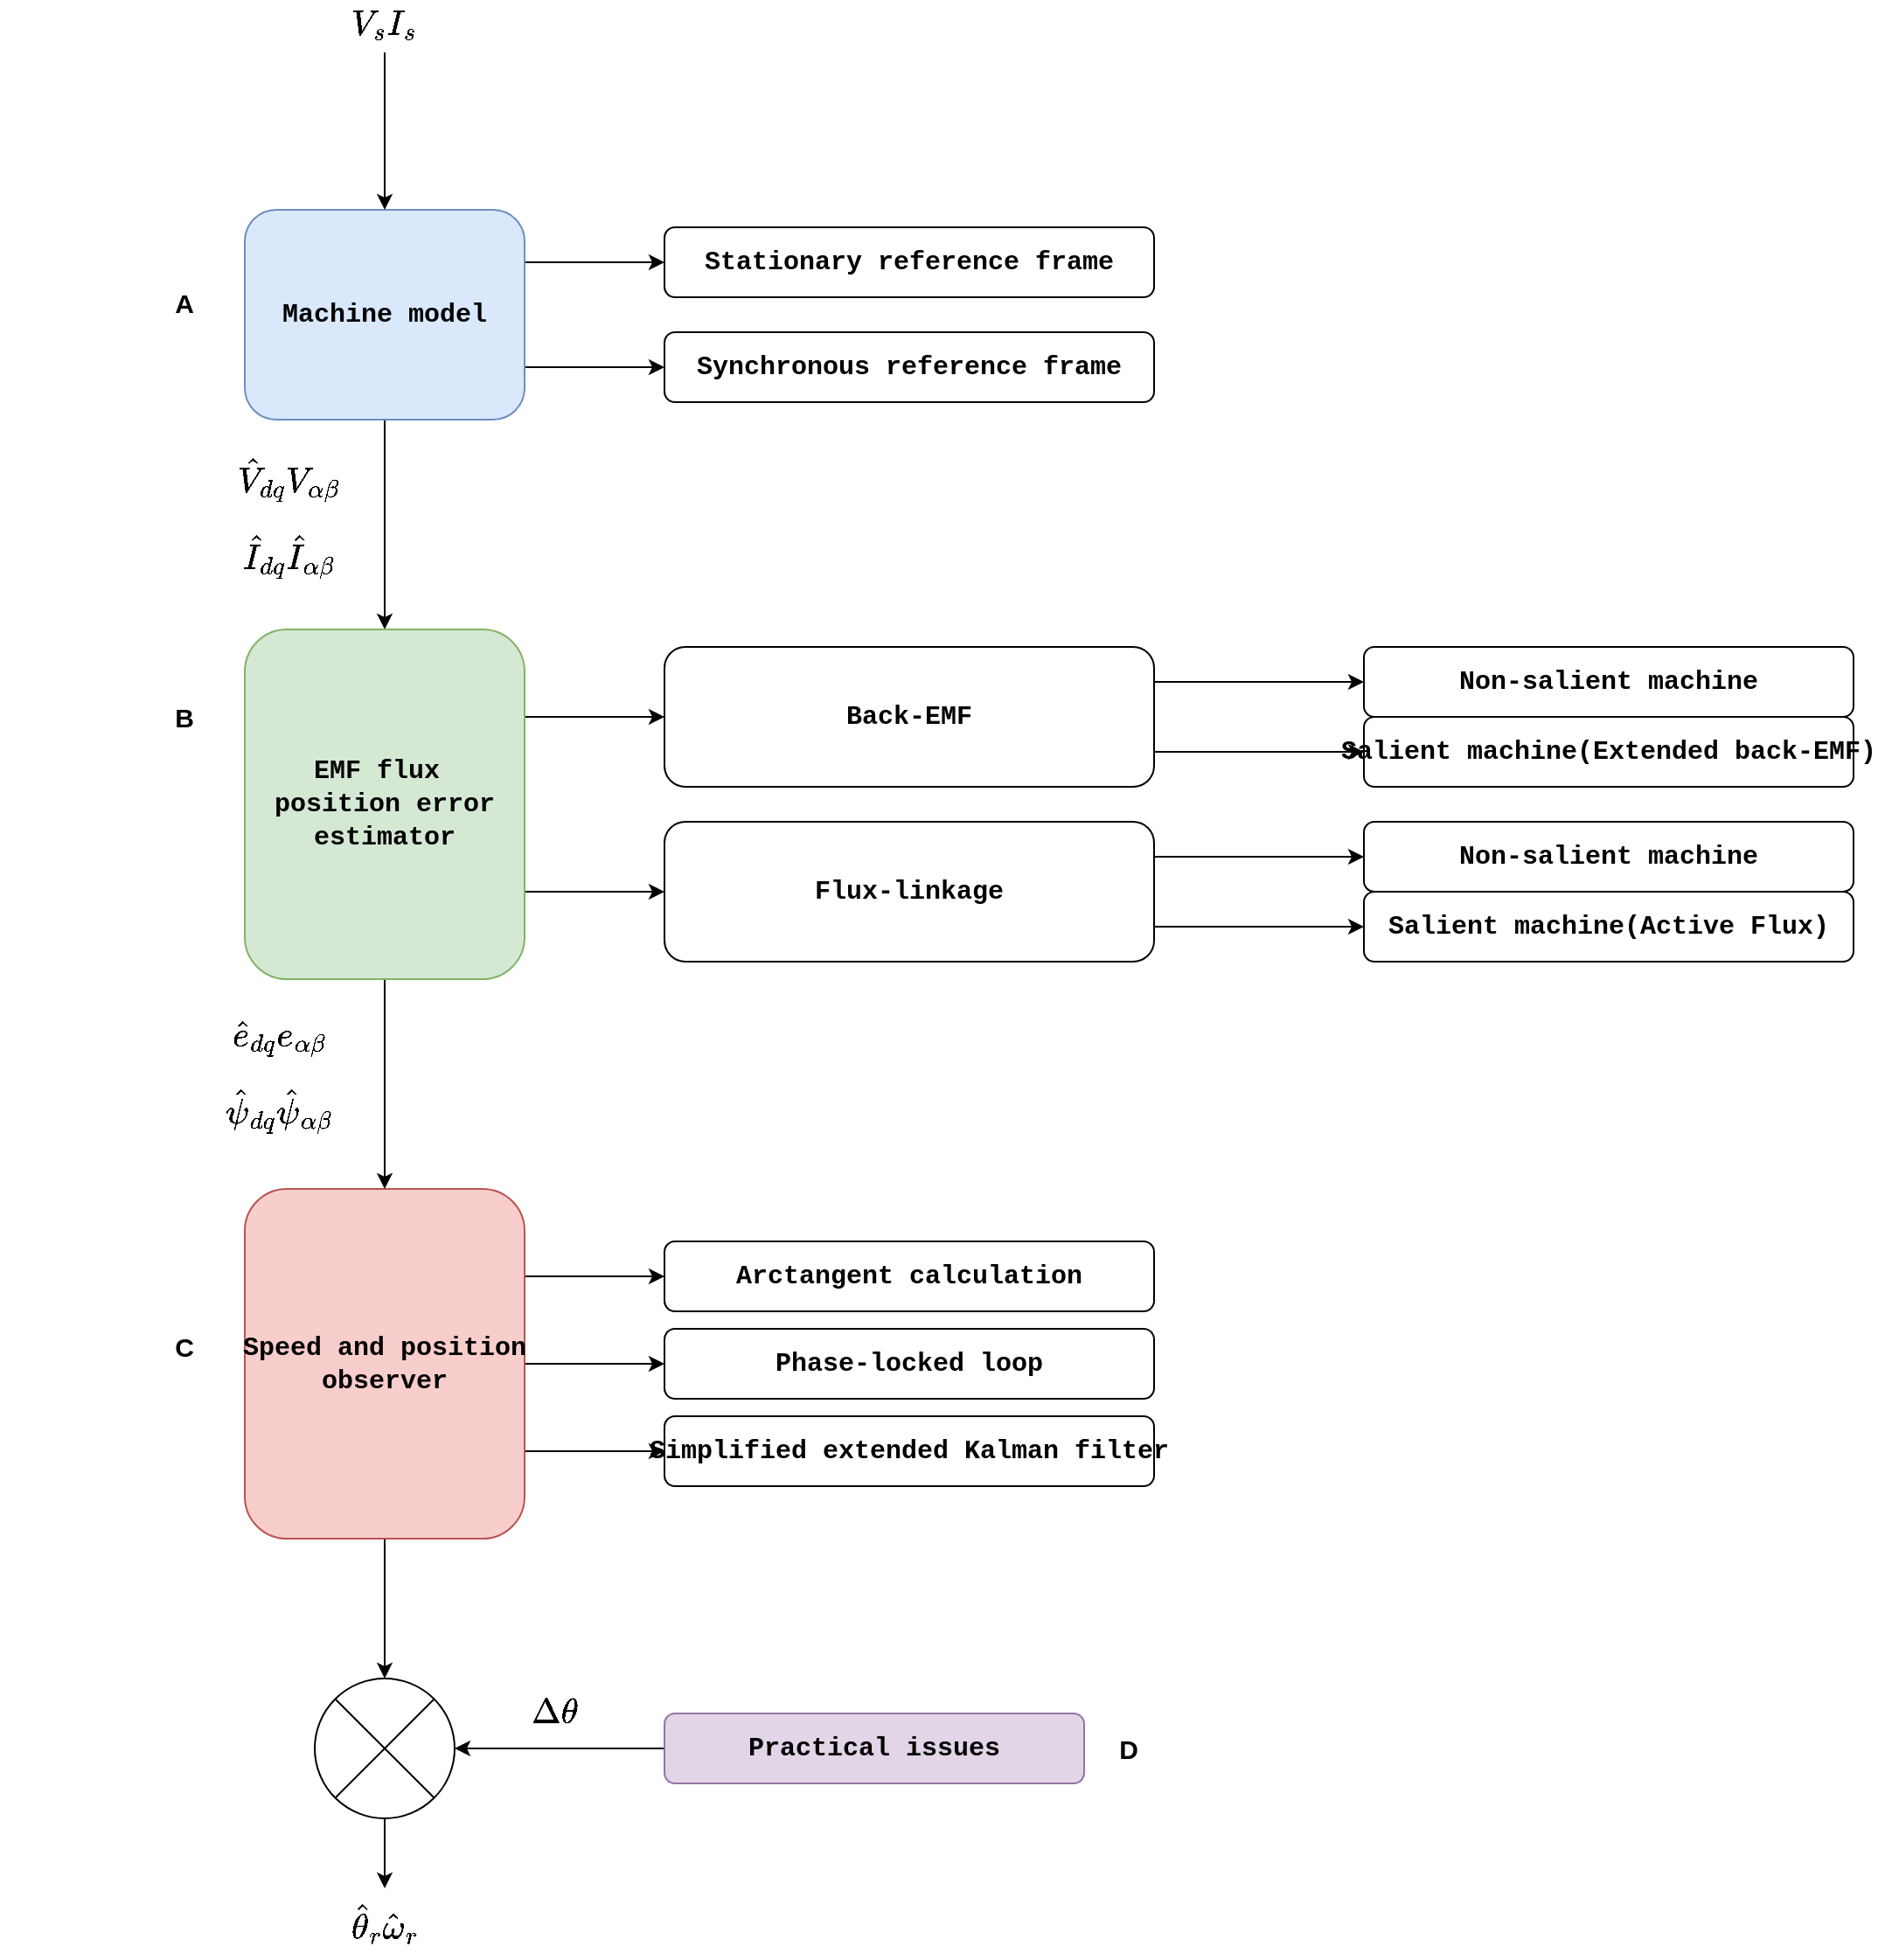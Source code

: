 <mxfile version="24.7.17" pages="2">
  <diagram name="Page-1" id="k4cgFpK0fi860Z6MWEly">
    <mxGraphModel dx="1420" dy="976" grid="1" gridSize="10" guides="1" tooltips="1" connect="1" arrows="1" fold="1" page="1" pageScale="1" pageWidth="2336" pageHeight="1654" math="1" shadow="0">
      <root>
        <mxCell id="0" />
        <mxCell id="1" parent="0" />
        <mxCell id="aei3WjWx4D-bhoYQpReD-6" style="edgeStyle=orthogonalEdgeStyle;rounded=0;orthogonalLoop=1;jettySize=auto;html=1;entryX=0.5;entryY=0;entryDx=0;entryDy=0;fontSize=15;fontStyle=1" edge="1" parent="1" source="aei3WjWx4D-bhoYQpReD-1" target="aei3WjWx4D-bhoYQpReD-5">
          <mxGeometry relative="1" as="geometry" />
        </mxCell>
        <mxCell id="aei3WjWx4D-bhoYQpReD-21" style="edgeStyle=orthogonalEdgeStyle;rounded=0;orthogonalLoop=1;jettySize=auto;html=1;exitX=1;exitY=0.25;exitDx=0;exitDy=0;entryX=0;entryY=0.5;entryDx=0;entryDy=0;fontSize=15;fontStyle=1" edge="1" parent="1" source="aei3WjWx4D-bhoYQpReD-1" target="aei3WjWx4D-bhoYQpReD-9">
          <mxGeometry relative="1" as="geometry" />
        </mxCell>
        <mxCell id="aei3WjWx4D-bhoYQpReD-22" style="edgeStyle=orthogonalEdgeStyle;rounded=0;orthogonalLoop=1;jettySize=auto;html=1;exitX=1;exitY=0.75;exitDx=0;exitDy=0;entryX=0;entryY=0.5;entryDx=0;entryDy=0;fontSize=15;fontStyle=1" edge="1" parent="1" source="aei3WjWx4D-bhoYQpReD-1" target="aei3WjWx4D-bhoYQpReD-10">
          <mxGeometry relative="1" as="geometry" />
        </mxCell>
        <mxCell id="aei3WjWx4D-bhoYQpReD-1" value="&lt;div style=&quot;font-family: Consolas, &amp;quot;Courier New&amp;quot;, monospace; font-size: 15px; line-height: 19px; white-space: pre;&quot;&gt;Machine model&lt;/div&gt;" style="rounded=1;whiteSpace=wrap;html=1;fontSize=15;fontStyle=1;fillColor=#dae8fc;strokeColor=#6c8ebf;" vertex="1" parent="1">
          <mxGeometry x="240" y="200" width="160" height="120" as="geometry" />
        </mxCell>
        <mxCell id="aei3WjWx4D-bhoYQpReD-29" style="edgeStyle=orthogonalEdgeStyle;rounded=0;orthogonalLoop=1;jettySize=auto;html=1;exitX=1;exitY=0.25;exitDx=0;exitDy=0;entryX=0;entryY=0.5;entryDx=0;entryDy=0;fontSize=15;fontStyle=1" edge="1" parent="1" source="aei3WjWx4D-bhoYQpReD-4" target="aei3WjWx4D-bhoYQpReD-13">
          <mxGeometry relative="1" as="geometry" />
        </mxCell>
        <mxCell id="aei3WjWx4D-bhoYQpReD-30" style="edgeStyle=orthogonalEdgeStyle;rounded=0;orthogonalLoop=1;jettySize=auto;html=1;exitX=1;exitY=0.5;exitDx=0;exitDy=0;fontSize=15;fontStyle=1" edge="1" parent="1" source="aei3WjWx4D-bhoYQpReD-4" target="aei3WjWx4D-bhoYQpReD-14">
          <mxGeometry relative="1" as="geometry" />
        </mxCell>
        <mxCell id="aei3WjWx4D-bhoYQpReD-31" style="edgeStyle=orthogonalEdgeStyle;rounded=0;orthogonalLoop=1;jettySize=auto;html=1;exitX=1;exitY=0.75;exitDx=0;exitDy=0;entryX=0;entryY=0.5;entryDx=0;entryDy=0;fontSize=15;fontStyle=1" edge="1" parent="1" source="aei3WjWx4D-bhoYQpReD-4" target="aei3WjWx4D-bhoYQpReD-15">
          <mxGeometry relative="1" as="geometry" />
        </mxCell>
        <mxCell id="aei3WjWx4D-bhoYQpReD-33" style="edgeStyle=orthogonalEdgeStyle;rounded=0;orthogonalLoop=1;jettySize=auto;html=1;exitX=0.5;exitY=1;exitDx=0;exitDy=0;entryX=0.5;entryY=0;entryDx=0;entryDy=0;fontSize=15;fontStyle=1" edge="1" parent="1" source="aei3WjWx4D-bhoYQpReD-4" target="aei3WjWx4D-bhoYQpReD-32">
          <mxGeometry relative="1" as="geometry" />
        </mxCell>
        <mxCell id="aei3WjWx4D-bhoYQpReD-4" value="&lt;div style=&quot;font-family: Consolas, &amp;quot;Courier New&amp;quot;, monospace; font-size: 15px; line-height: 19px; white-space: pre;&quot;&gt;Speed and position&lt;/div&gt;&lt;div style=&quot;font-family: Consolas, &amp;quot;Courier New&amp;quot;, monospace; font-size: 15px; line-height: 19px; white-space: pre;&quot;&gt;observer&lt;/div&gt;" style="rounded=1;whiteSpace=wrap;html=1;fontSize=15;fontStyle=1;fillColor=#f8cecc;strokeColor=#b85450;" vertex="1" parent="1">
          <mxGeometry x="240" y="760" width="160" height="200" as="geometry" />
        </mxCell>
        <mxCell id="aei3WjWx4D-bhoYQpReD-7" style="edgeStyle=orthogonalEdgeStyle;rounded=0;orthogonalLoop=1;jettySize=auto;html=1;exitX=0.5;exitY=1;exitDx=0;exitDy=0;entryX=0.5;entryY=0;entryDx=0;entryDy=0;fontSize=15;fontStyle=1" edge="1" parent="1" source="aei3WjWx4D-bhoYQpReD-5" target="aei3WjWx4D-bhoYQpReD-4">
          <mxGeometry relative="1" as="geometry" />
        </mxCell>
        <mxCell id="aei3WjWx4D-bhoYQpReD-23" style="edgeStyle=orthogonalEdgeStyle;rounded=0;orthogonalLoop=1;jettySize=auto;html=1;exitX=1;exitY=0.25;exitDx=0;exitDy=0;entryX=0;entryY=0.5;entryDx=0;entryDy=0;fontSize=15;fontStyle=1" edge="1" parent="1" source="aei3WjWx4D-bhoYQpReD-5" target="aei3WjWx4D-bhoYQpReD-11">
          <mxGeometry relative="1" as="geometry" />
        </mxCell>
        <mxCell id="aei3WjWx4D-bhoYQpReD-24" style="edgeStyle=orthogonalEdgeStyle;rounded=0;orthogonalLoop=1;jettySize=auto;html=1;exitX=1;exitY=0.75;exitDx=0;exitDy=0;entryX=0;entryY=0.5;entryDx=0;entryDy=0;fontSize=15;fontStyle=1" edge="1" parent="1" source="aei3WjWx4D-bhoYQpReD-5" target="aei3WjWx4D-bhoYQpReD-12">
          <mxGeometry relative="1" as="geometry" />
        </mxCell>
        <mxCell id="aei3WjWx4D-bhoYQpReD-5" value="&lt;div style=&quot;font-family: Consolas, &amp;quot;Courier New&amp;quot;, monospace; font-size: 15px; line-height: 19px; white-space: pre;&quot;&gt;EMF flux &lt;/div&gt;&lt;div style=&quot;font-family: Consolas, &amp;quot;Courier New&amp;quot;, monospace; font-size: 15px; line-height: 19px; white-space: pre;&quot;&gt;position error&lt;/div&gt;&lt;div style=&quot;font-family: Consolas, &amp;quot;Courier New&amp;quot;, monospace; font-size: 15px; line-height: 19px; white-space: pre;&quot;&gt;estimator&lt;/div&gt;" style="rounded=1;whiteSpace=wrap;html=1;fontSize=15;fontStyle=1;fillColor=#d5e8d4;strokeColor=#82b366;" vertex="1" parent="1">
          <mxGeometry x="240" y="440" width="160" height="200" as="geometry" />
        </mxCell>
        <mxCell id="aei3WjWx4D-bhoYQpReD-8" style="rounded=0;orthogonalLoop=1;jettySize=auto;html=1;entryX=0.5;entryY=0;entryDx=0;entryDy=0;exitX=0.5;exitY=1;exitDx=0;exitDy=0;fontSize=15;fontStyle=1" edge="1" parent="1" source="aei3WjWx4D-bhoYQpReD-55" target="aei3WjWx4D-bhoYQpReD-1">
          <mxGeometry relative="1" as="geometry">
            <mxPoint x="320" y="120" as="sourcePoint" />
            <mxPoint x="320" y="250" as="targetPoint" />
          </mxGeometry>
        </mxCell>
        <mxCell id="aei3WjWx4D-bhoYQpReD-9" value="&lt;div style=&quot;font-family: Consolas, &amp;quot;Courier New&amp;quot;, monospace; font-size: 15px; line-height: 19px; white-space: pre;&quot;&gt;&lt;div style=&quot;line-height: 19px; font-size: 15px;&quot;&gt;Stationary reference frame&lt;/div&gt;&lt;/div&gt;" style="rounded=1;whiteSpace=wrap;html=1;fontSize=15;fontStyle=1" vertex="1" parent="1">
          <mxGeometry x="480" y="210" width="280" height="40" as="geometry" />
        </mxCell>
        <mxCell id="aei3WjWx4D-bhoYQpReD-10" value="&lt;div style=&quot;font-family: Consolas, &amp;quot;Courier New&amp;quot;, monospace; font-size: 15px; line-height: 19px; white-space: pre;&quot;&gt;&lt;div style=&quot;line-height: 19px; font-size: 15px;&quot;&gt;&lt;div style=&quot;line-height: 19px; font-size: 15px;&quot;&gt;Synchronous reference frame&lt;/div&gt;&lt;/div&gt;&lt;/div&gt;" style="rounded=1;whiteSpace=wrap;html=1;fontSize=15;fontStyle=1" vertex="1" parent="1">
          <mxGeometry x="480" y="270" width="280" height="40" as="geometry" />
        </mxCell>
        <mxCell id="aei3WjWx4D-bhoYQpReD-25" style="edgeStyle=orthogonalEdgeStyle;rounded=0;orthogonalLoop=1;jettySize=auto;html=1;exitX=1;exitY=0.25;exitDx=0;exitDy=0;entryX=0;entryY=0.5;entryDx=0;entryDy=0;fontSize=15;fontStyle=1" edge="1" parent="1" source="aei3WjWx4D-bhoYQpReD-11" target="aei3WjWx4D-bhoYQpReD-17">
          <mxGeometry relative="1" as="geometry" />
        </mxCell>
        <mxCell id="aei3WjWx4D-bhoYQpReD-26" style="edgeStyle=orthogonalEdgeStyle;rounded=0;orthogonalLoop=1;jettySize=auto;html=1;exitX=1;exitY=0.75;exitDx=0;exitDy=0;entryX=0;entryY=0.5;entryDx=0;entryDy=0;fontSize=15;fontStyle=1" edge="1" parent="1" source="aei3WjWx4D-bhoYQpReD-11" target="aei3WjWx4D-bhoYQpReD-18">
          <mxGeometry relative="1" as="geometry" />
        </mxCell>
        <mxCell id="aei3WjWx4D-bhoYQpReD-11" value="&lt;div style=&quot;font-family: Consolas, &amp;quot;Courier New&amp;quot;, monospace; font-size: 15px; line-height: 19px; white-space: pre;&quot;&gt;&lt;div style=&quot;line-height: 19px; font-size: 15px;&quot;&gt;&lt;div style=&quot;line-height: 19px; font-size: 15px;&quot;&gt;Back-EMF&lt;/div&gt;&lt;/div&gt;&lt;/div&gt;" style="rounded=1;whiteSpace=wrap;html=1;fontSize=15;fontStyle=1" vertex="1" parent="1">
          <mxGeometry x="480" y="450" width="280" height="80" as="geometry" />
        </mxCell>
        <mxCell id="aei3WjWx4D-bhoYQpReD-27" style="edgeStyle=orthogonalEdgeStyle;rounded=0;orthogonalLoop=1;jettySize=auto;html=1;exitX=1;exitY=0.25;exitDx=0;exitDy=0;entryX=0;entryY=0.5;entryDx=0;entryDy=0;fontSize=15;fontStyle=1" edge="1" parent="1" source="aei3WjWx4D-bhoYQpReD-12" target="aei3WjWx4D-bhoYQpReD-19">
          <mxGeometry relative="1" as="geometry" />
        </mxCell>
        <mxCell id="aei3WjWx4D-bhoYQpReD-28" style="edgeStyle=orthogonalEdgeStyle;rounded=0;orthogonalLoop=1;jettySize=auto;html=1;exitX=1;exitY=0.75;exitDx=0;exitDy=0;entryX=0;entryY=0.5;entryDx=0;entryDy=0;fontSize=15;fontStyle=1" edge="1" parent="1" source="aei3WjWx4D-bhoYQpReD-12" target="aei3WjWx4D-bhoYQpReD-20">
          <mxGeometry relative="1" as="geometry" />
        </mxCell>
        <mxCell id="aei3WjWx4D-bhoYQpReD-12" value="&lt;div style=&quot;font-family: Consolas, &amp;quot;Courier New&amp;quot;, monospace; font-size: 15px; line-height: 19px; white-space: pre;&quot;&gt;&lt;div style=&quot;line-height: 19px; font-size: 15px;&quot;&gt;&lt;div style=&quot;line-height: 19px; font-size: 15px;&quot;&gt;&lt;div style=&quot;line-height: 19px; font-size: 15px;&quot;&gt;Flux-linkage&lt;/div&gt;&lt;/div&gt;&lt;/div&gt;&lt;/div&gt;" style="rounded=1;whiteSpace=wrap;html=1;fontSize=15;fontStyle=1" vertex="1" parent="1">
          <mxGeometry x="480" y="550" width="280" height="80" as="geometry" />
        </mxCell>
        <mxCell id="aei3WjWx4D-bhoYQpReD-13" value="&lt;div style=&quot;font-family: Consolas, &amp;quot;Courier New&amp;quot;, monospace; font-size: 15px; line-height: 19px; white-space: pre;&quot;&gt;&lt;div style=&quot;line-height: 19px; font-size: 15px;&quot;&gt;&lt;div style=&quot;line-height: 19px; font-size: 15px;&quot;&gt;Arctangent calculation&lt;/div&gt;&lt;/div&gt;&lt;/div&gt;" style="rounded=1;whiteSpace=wrap;html=1;fontSize=15;fontStyle=1" vertex="1" parent="1">
          <mxGeometry x="480" y="790" width="280" height="40" as="geometry" />
        </mxCell>
        <mxCell id="aei3WjWx4D-bhoYQpReD-14" value="&lt;div style=&quot;font-family: Consolas, &amp;quot;Courier New&amp;quot;, monospace; font-size: 15px; line-height: 19px; white-space: pre;&quot;&gt;&lt;div style=&quot;line-height: 19px; font-size: 15px;&quot;&gt;&lt;div style=&quot;line-height: 19px; font-size: 15px;&quot;&gt;&lt;div style=&quot;line-height: 19px; font-size: 15px;&quot;&gt;Phase-locked loop&lt;/div&gt;&lt;/div&gt;&lt;/div&gt;&lt;/div&gt;" style="rounded=1;whiteSpace=wrap;html=1;fontSize=15;fontStyle=1" vertex="1" parent="1">
          <mxGeometry x="480" y="840" width="280" height="40" as="geometry" />
        </mxCell>
        <mxCell id="aei3WjWx4D-bhoYQpReD-15" value="&lt;div style=&quot;font-family: Consolas, &amp;quot;Courier New&amp;quot;, monospace; font-size: 15px; line-height: 19px; white-space: pre;&quot;&gt;&lt;div style=&quot;line-height: 19px; font-size: 15px;&quot;&gt;&lt;div style=&quot;line-height: 19px; font-size: 15px;&quot;&gt;Simplified extended Kalman filter&lt;/div&gt;&lt;/div&gt;&lt;/div&gt;" style="rounded=1;whiteSpace=wrap;html=1;fontSize=15;fontStyle=1" vertex="1" parent="1">
          <mxGeometry x="480" y="890" width="280" height="40" as="geometry" />
        </mxCell>
        <mxCell id="aei3WjWx4D-bhoYQpReD-34" style="edgeStyle=orthogonalEdgeStyle;rounded=0;orthogonalLoop=1;jettySize=auto;html=1;entryX=1;entryY=0.5;entryDx=0;entryDy=0;fontSize=15;fontStyle=1" edge="1" parent="1" source="aei3WjWx4D-bhoYQpReD-16" target="aei3WjWx4D-bhoYQpReD-32">
          <mxGeometry relative="1" as="geometry" />
        </mxCell>
        <mxCell id="aei3WjWx4D-bhoYQpReD-16" value="&lt;div style=&quot;font-family: Consolas, &amp;quot;Courier New&amp;quot;, monospace; font-size: 15px; line-height: 19px; white-space: pre;&quot;&gt;&lt;div style=&quot;line-height: 19px; font-size: 15px;&quot;&gt;&lt;div style=&quot;line-height: 19px; font-size: 15px;&quot;&gt;&lt;div style=&quot;line-height: 19px; font-size: 15px;&quot;&gt;Practical issues&lt;/div&gt;&lt;/div&gt;&lt;/div&gt;&lt;/div&gt;" style="rounded=1;whiteSpace=wrap;html=1;fontSize=15;fontStyle=1;fillColor=#e1d5e7;strokeColor=#9673a6;" vertex="1" parent="1">
          <mxGeometry x="480" y="1060" width="240" height="40" as="geometry" />
        </mxCell>
        <mxCell id="aei3WjWx4D-bhoYQpReD-17" value="&lt;div style=&quot;font-family: Consolas, &amp;quot;Courier New&amp;quot;, monospace; font-size: 15px; line-height: 19px; white-space: pre;&quot;&gt;&lt;div style=&quot;line-height: 19px; font-size: 15px;&quot;&gt;Non-salient machine&lt;br style=&quot;font-size: 15px;&quot;&gt;&lt;/div&gt;&lt;/div&gt;" style="rounded=1;whiteSpace=wrap;html=1;fontSize=15;fontStyle=1" vertex="1" parent="1">
          <mxGeometry x="880" y="450" width="280" height="40" as="geometry" />
        </mxCell>
        <mxCell id="aei3WjWx4D-bhoYQpReD-18" value="&lt;div style=&quot;font-family: Consolas, &amp;quot;Courier New&amp;quot;, monospace; font-size: 15px; line-height: 19px; white-space: pre;&quot;&gt;&lt;div style=&quot;line-height: 19px; font-size: 15px;&quot;&gt;&lt;div style=&quot;line-height: 19px; font-size: 15px;&quot;&gt;&lt;div style=&quot;line-height: 19px; font-size: 15px;&quot;&gt;Salient machine(Extended back-EMF)&lt;/div&gt;&lt;/div&gt;&lt;/div&gt;&lt;/div&gt;" style="rounded=1;whiteSpace=wrap;html=1;fontSize=15;fontStyle=1" vertex="1" parent="1">
          <mxGeometry x="880" y="490" width="280" height="40" as="geometry" />
        </mxCell>
        <mxCell id="aei3WjWx4D-bhoYQpReD-19" value="&lt;div style=&quot;font-family: Consolas, &amp;quot;Courier New&amp;quot;, monospace; font-size: 15px; line-height: 19px; white-space: pre;&quot;&gt;&lt;div style=&quot;line-height: 19px; font-size: 15px;&quot;&gt;&lt;div style=&quot;line-height: 19px; font-size: 15px;&quot;&gt;Non-salient machine&lt;/div&gt;&lt;/div&gt;&lt;/div&gt;" style="rounded=1;whiteSpace=wrap;html=1;fontSize=15;fontStyle=1" vertex="1" parent="1">
          <mxGeometry x="880" y="550" width="280" height="40" as="geometry" />
        </mxCell>
        <mxCell id="aei3WjWx4D-bhoYQpReD-20" value="&lt;div style=&quot;font-family: Consolas, &amp;quot;Courier New&amp;quot;, monospace; font-size: 15px; line-height: 19px; white-space: pre;&quot;&gt;&lt;div style=&quot;line-height: 19px; font-size: 15px;&quot;&gt;&lt;div style=&quot;line-height: 19px; font-size: 15px;&quot;&gt;&lt;div style=&quot;line-height: 19px; font-size: 15px;&quot;&gt;Salient machine(Active Flux)&lt;/div&gt;&lt;/div&gt;&lt;/div&gt;&lt;/div&gt;" style="rounded=1;whiteSpace=wrap;html=1;fontSize=15;fontStyle=1" vertex="1" parent="1">
          <mxGeometry x="880" y="590" width="280" height="40" as="geometry" />
        </mxCell>
        <mxCell id="aei3WjWx4D-bhoYQpReD-59" style="edgeStyle=orthogonalEdgeStyle;rounded=0;orthogonalLoop=1;jettySize=auto;html=1;entryX=0.5;entryY=0;entryDx=0;entryDy=0;" edge="1" parent="1" source="aei3WjWx4D-bhoYQpReD-32" target="aei3WjWx4D-bhoYQpReD-57">
          <mxGeometry relative="1" as="geometry" />
        </mxCell>
        <mxCell id="aei3WjWx4D-bhoYQpReD-32" value="" style="shape=sumEllipse;perimeter=ellipsePerimeter;whiteSpace=wrap;html=1;backgroundOutline=1;fontSize=15;fontStyle=1" vertex="1" parent="1">
          <mxGeometry x="280" y="1040" width="80" height="80" as="geometry" />
        </mxCell>
        <mxCell id="aei3WjWx4D-bhoYQpReD-35" value="A" style="text;html=1;align=center;verticalAlign=middle;resizable=0;points=[];autosize=1;strokeColor=none;fillColor=none;fontSize=15;fontStyle=1" vertex="1" parent="1">
          <mxGeometry x="190" y="238" width="30" height="30" as="geometry" />
        </mxCell>
        <mxCell id="aei3WjWx4D-bhoYQpReD-36" value="D" style="text;html=1;align=center;verticalAlign=middle;resizable=0;points=[];autosize=1;strokeColor=none;fillColor=none;fontSize=15;fontStyle=1" vertex="1" parent="1">
          <mxGeometry x="730" y="1065" width="30" height="30" as="geometry" />
        </mxCell>
        <mxCell id="aei3WjWx4D-bhoYQpReD-37" value="C" style="text;html=1;align=center;verticalAlign=middle;resizable=0;points=[];autosize=1;strokeColor=none;fillColor=none;fontSize=15;fontStyle=1" vertex="1" parent="1">
          <mxGeometry x="190" y="835" width="30" height="30" as="geometry" />
        </mxCell>
        <mxCell id="aei3WjWx4D-bhoYQpReD-38" value="B" style="text;html=1;align=center;verticalAlign=middle;resizable=0;points=[];autosize=1;strokeColor=none;fillColor=none;fontSize=15;fontStyle=1" vertex="1" parent="1">
          <mxGeometry x="190" y="475" width="30" height="30" as="geometry" />
        </mxCell>
        <mxCell id="aei3WjWx4D-bhoYQpReD-53" value="&lt;span style=&quot;font-size: 17px; text-wrap: nowrap;&quot;&gt;$$\hat{V}_{dq}{V}_{\alpha \beta}$$&lt;/span&gt;&lt;div&gt;&lt;span style=&quot;text-wrap: nowrap;&quot;&gt;$$\hat{I}_{dq}\hat{I}_{\alpha \beta}$$&lt;/span&gt;&lt;span style=&quot;font-size: 17px; text-wrap: nowrap;&quot;&gt;&lt;br&gt;&lt;/span&gt;&lt;/div&gt;" style="html=1;whiteSpace=wrap;strokeColor=none;fillColor=none;fontSize=17;" vertex="1" parent="1">
          <mxGeometry x="210" y="340" width="110" height="90" as="geometry" />
        </mxCell>
        <mxCell id="aei3WjWx4D-bhoYQpReD-55" value="&lt;span style=&quot;font-size: 17px; text-wrap: nowrap;&quot;&gt;$${V}_{s}{I}_{s}$$&lt;/span&gt;" style="html=1;whiteSpace=wrap;strokeColor=none;fillColor=none;fontSize=17;" vertex="1" parent="1">
          <mxGeometry x="285" y="80" width="70" height="30" as="geometry" />
        </mxCell>
        <mxCell id="aei3WjWx4D-bhoYQpReD-56" value="&lt;span style=&quot;font-size: 17px; text-wrap: nowrap;&quot;&gt;$$\hat{e}_{dq}{e}_{\alpha \beta}$$&lt;/span&gt;&lt;div&gt;&lt;span style=&quot;text-wrap: nowrap;&quot;&gt;$$\hat{\psi}_{dq}\hat{\psi}_{\alpha \beta}$$&lt;/span&gt;&lt;span style=&quot;font-size: 17px; text-wrap: nowrap;&quot;&gt;&lt;br&gt;&lt;/span&gt;&lt;/div&gt;" style="html=1;whiteSpace=wrap;strokeColor=none;fillColor=none;fontSize=17;" vertex="1" parent="1">
          <mxGeometry x="200" y="660" width="120" height="90" as="geometry" />
        </mxCell>
        <mxCell id="aei3WjWx4D-bhoYQpReD-57" value="&lt;span style=&quot;font-size: 17px; text-wrap: nowrap;&quot;&gt;$$\hat{\theta}_{r} \hat{\omega}_{r}$$&lt;/span&gt;" style="html=1;whiteSpace=wrap;strokeColor=none;fillColor=none;fontSize=17;" vertex="1" parent="1">
          <mxGeometry x="260" y="1160" width="120" height="40" as="geometry" />
        </mxCell>
        <mxCell id="aei3WjWx4D-bhoYQpReD-58" value="&lt;span style=&quot;font-size: 17px; text-wrap: nowrap;&quot;&gt;$${\Delta}\theta$$&lt;/span&gt;" style="html=1;whiteSpace=wrap;strokeColor=none;fillColor=none;fontSize=17;" vertex="1" parent="1">
          <mxGeometry x="380" y="1040" width="75" height="40" as="geometry" />
        </mxCell>
      </root>
    </mxGraphModel>
  </diagram>
  <diagram id="jXWBglaFp-oBQaLTVpax" name="Page-2">
    <mxGraphModel dx="1420" dy="976" grid="1" gridSize="10" guides="1" tooltips="1" connect="1" arrows="1" fold="1" page="1" pageScale="1" pageWidth="2336" pageHeight="1654" math="1" shadow="0">
      <root>
        <mxCell id="0" />
        <mxCell id="1" parent="0" />
        <mxCell id="uMtszuHlmIogXm4TkfYp-1" value="&lt;span style=&quot;font-size: 17px; text-wrap: nowrap;&quot;&gt;$$\hat{V}_{dq}{V}_{\alpha \beta}$$&lt;/span&gt;&lt;div&gt;&lt;span style=&quot;text-wrap: nowrap;&quot;&gt;$$\hat{I}_{dq}\hat{I}_{\alpha \beta}$$&lt;/span&gt;&lt;span style=&quot;font-size: 17px; text-wrap: nowrap;&quot;&gt;&lt;br&gt;&lt;/span&gt;&lt;/div&gt;" style="html=1;whiteSpace=wrap;strokeColor=none;fillColor=none;fontSize=17;" vertex="1" parent="1">
          <mxGeometry x="530" y="220" width="110" height="90" as="geometry" />
        </mxCell>
        <mxCell id="uMtszuHlmIogXm4TkfYp-2" value="" style="endArrow=classic;html=1;rounded=0;" edge="1" parent="1">
          <mxGeometry width="50" height="50" relative="1" as="geometry">
            <mxPoint x="360" y="520" as="sourcePoint" />
            <mxPoint x="840" y="520" as="targetPoint" />
          </mxGeometry>
        </mxCell>
        <mxCell id="uMtszuHlmIogXm4TkfYp-3" value="" style="endArrow=classic;html=1;rounded=0;" edge="1" parent="1">
          <mxGeometry width="50" height="50" relative="1" as="geometry">
            <mxPoint x="360" y="520" as="sourcePoint" />
            <mxPoint x="760" y="280" as="targetPoint" />
          </mxGeometry>
        </mxCell>
        <mxCell id="uMtszuHlmIogXm4TkfYp-4" value="" style="endArrow=classic;html=1;rounded=0;" edge="1" parent="1">
          <mxGeometry width="50" height="50" relative="1" as="geometry">
            <mxPoint x="840" y="520" as="sourcePoint" />
            <mxPoint x="760" y="280" as="targetPoint" />
          </mxGeometry>
        </mxCell>
        <mxCell id="uMtszuHlmIogXm4TkfYp-5" value="" style="endArrow=classic;html=1;rounded=0;" edge="1" parent="1">
          <mxGeometry width="50" height="50" relative="1" as="geometry">
            <mxPoint x="360" y="520" as="sourcePoint" />
            <mxPoint x="360" y="230" as="targetPoint" />
          </mxGeometry>
        </mxCell>
        <mxCell id="uMtszuHlmIogXm4TkfYp-6" value="" style="endArrow=classic;html=1;rounded=0;" edge="1" parent="1">
          <mxGeometry width="50" height="50" relative="1" as="geometry">
            <mxPoint x="360" y="520" as="sourcePoint" />
            <mxPoint x="200" y="320" as="targetPoint" />
          </mxGeometry>
        </mxCell>
        <mxCell id="uMtszuHlmIogXm4TkfYp-8" value="&lt;div style=&quot;text-align: left;&quot;&gt;&lt;span style=&quot;background-color: initial;&quot;&gt;Figure 2.7&amp;nbsp;&lt;/span&gt;&lt;span style=&quot;font-size: 20px; text-align: left;&quot;&gt;Active flux in vector diagram.&lt;/span&gt;&lt;span style=&quot;font-size: 20px; text-wrap: nowrap;&quot;&gt;&lt;br style=&quot;font-size: 20px;&quot;&gt;&lt;/span&gt;&lt;/div&gt;" style="html=1;whiteSpace=wrap;strokeColor=none;fillColor=none;fontSize=20;" vertex="1" parent="1">
          <mxGeometry x="370" y="580" width="400" height="50" as="geometry" />
        </mxCell>
        <mxCell id="uMtszuHlmIogXm4TkfYp-9" value="&lt;div style=&quot;text-align: left;&quot;&gt;&lt;span style=&quot;background-color: initial;&quot;&gt;Figure 2.2 Phasor diagram&amp;nbsp;&lt;/span&gt;&lt;span style=&quot;background-color: initial;&quot;&gt;of flux-linkage of a PMSM&lt;/span&gt;&lt;span style=&quot;font-size: 20px; text-align: left;&quot;&gt;.&lt;/span&gt;&lt;span style=&quot;font-size: 20px; text-wrap: nowrap;&quot;&gt;&lt;br style=&quot;font-size: 20px;&quot;&gt;&lt;/span&gt;&lt;/div&gt;" style="html=1;whiteSpace=wrap;strokeColor=none;fillColor=none;fontSize=20;" vertex="1" parent="1">
          <mxGeometry x="220" width="500" height="50" as="geometry" />
        </mxCell>
      </root>
    </mxGraphModel>
  </diagram>
</mxfile>
